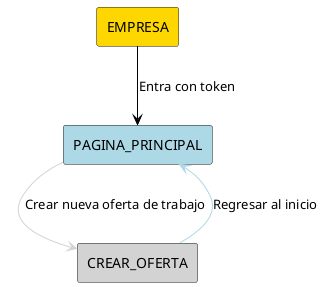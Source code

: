 @startuml EmpresaContextDiagram

!define RECTANGLE(x) rectangle x

RECTANGLE(EMPRESA) #Gold
RECTANGLE(PAGINA_PRINCIPAL) #LightBlue
RECTANGLE(CREAR_OFERTA) #LightGray


EMPRESA -[#Black]-> PAGINA_PRINCIPAL : Entra con token
PAGINA_PRINCIPAL -[#LightGray]-> CREAR_OFERTA : Crear nueva oferta de trabajo


CREAR_OFERTA -[#LightBlue]-> PAGINA_PRINCIPAL : Regresar al inicio

@enduml
